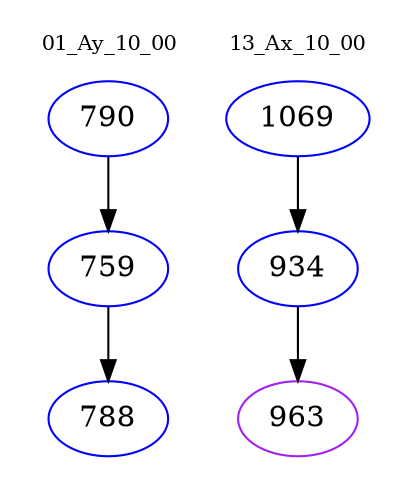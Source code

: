 digraph{
subgraph cluster_0 {
color = white
label = "01_Ay_10_00";
fontsize=10;
T0_790 [label="790", color="blue"]
T0_790 -> T0_759 [color="black"]
T0_759 [label="759", color="blue"]
T0_759 -> T0_788 [color="black"]
T0_788 [label="788", color="blue"]
}
subgraph cluster_1 {
color = white
label = "13_Ax_10_00";
fontsize=10;
T1_1069 [label="1069", color="blue"]
T1_1069 -> T1_934 [color="black"]
T1_934 [label="934", color="blue"]
T1_934 -> T1_963 [color="black"]
T1_963 [label="963", color="purple"]
}
}
